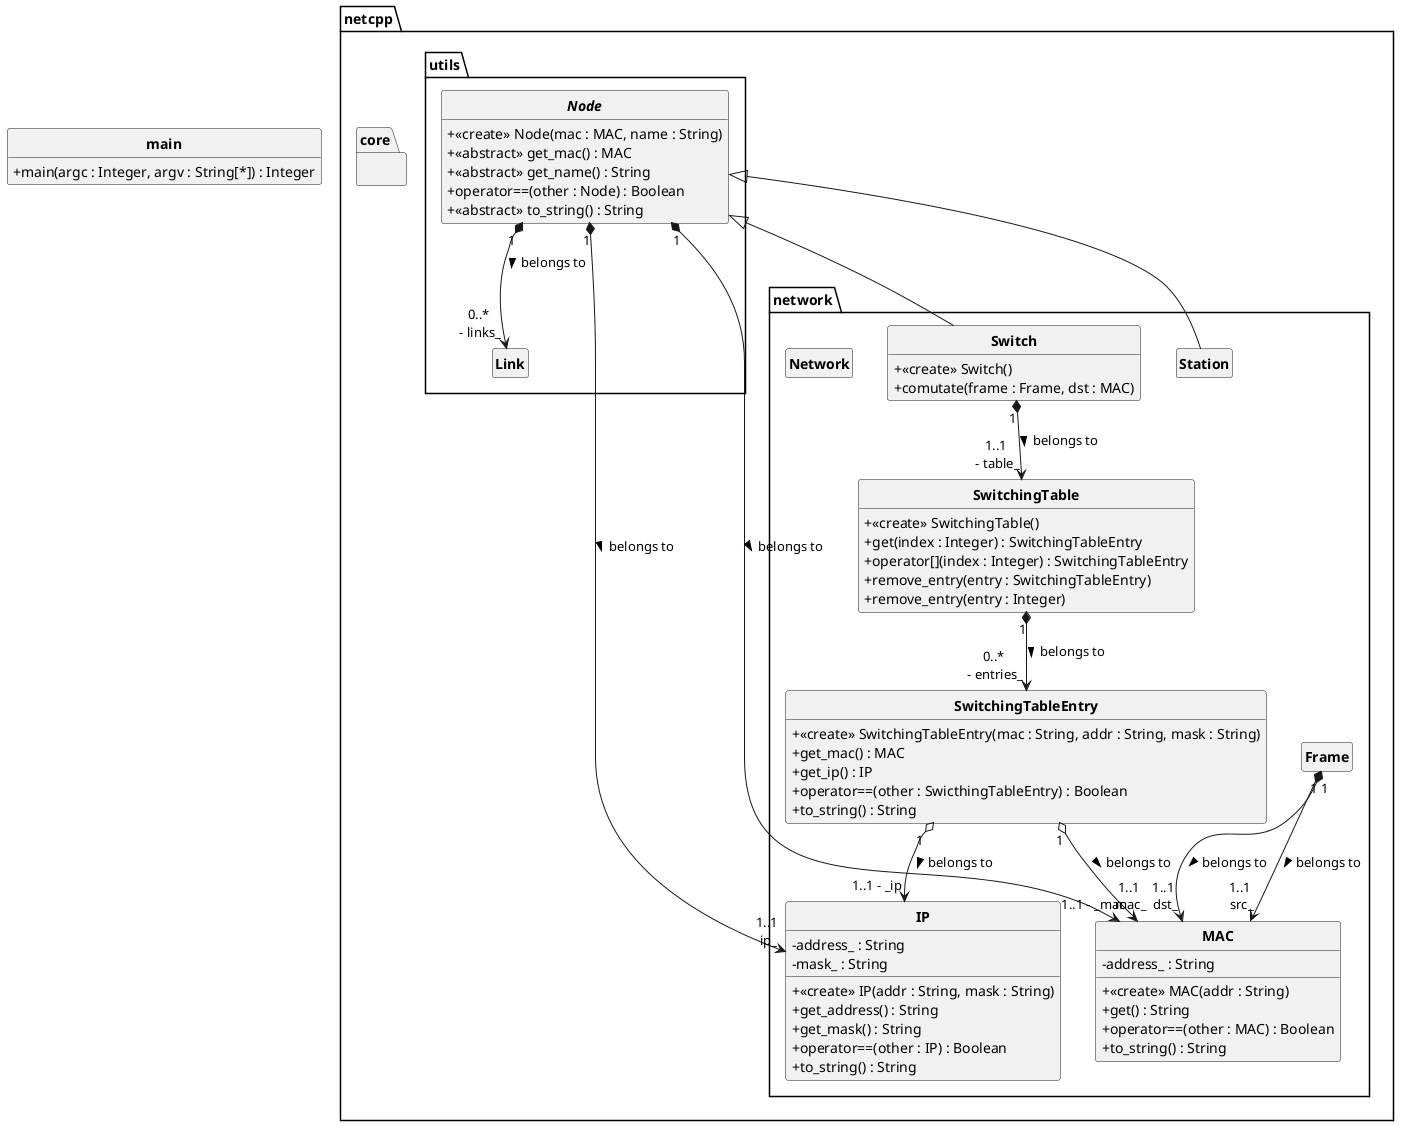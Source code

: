 @startuml

skinparam classAttributeIconSize 0
skinparam classFontStyle Bold
skinparam style strictuml
hide empty members

class main
{
    + main(argc : Integer, argv : String[*]) : Integer
}

package netcpp
{


    package core
    {

    }

    package network
    {
        class IP
        {
            - address_ : String
            - mask_ : String

            + <<create>> IP(addr : String, mask : String)
            + get_address() : String
            + get_mask() : String
            + operator==(other : IP) : Boolean
            + to_string() : String
        }

        class MAC
        {
            - address_ : String

            + <<create>> MAC(addr : String)
            + get() : String
            + operator==(other : MAC) : Boolean
            ' + operator<<() TODO : idk ?
            + to_string() : String
        }

        class Switch extends netcpp.utils.Node
        {
            + <<create>> Switch()
            + comutate(frame : Frame, dst : MAC)
        }

        class Station extends netcpp.utils.Node
        {

        }

        class Frame
        {

        }

        class Network
        {

        }

        class SwitchingTable
        {
            + <<create>> SwitchingTable()
            + get(index : Integer) : SwitchingTableEntry
            + operator[](index : Integer) : SwitchingTableEntry
            + remove_entry(entry : SwitchingTableEntry)
            + remove_entry(entry : Integer)
        }

        class SwitchingTableEntry
        {
            + <<create>> SwitchingTableEntry(mac : String, addr : String, mask : String)
            + get_mac() : MAC
            + get_ip() : IP
            + operator==(other : SwicthingTableEntry) : Boolean
            + to_string() : String
        }
    }

    package utils
    {
        class Link
        {

        }

        abstract class Node
        {
            + <<create>> Node(mac : MAC, name : String)
            + <<abstract>> get_mac() : MAC
            + <<abstract>> get_name() : String
            + operator==(other : Node) : Boolean
            + <<abstract>> to_string() : String
        }
    }

}

' Uses


' IP & MAC links
Frame "1" *--> "1..1\n src_" MAC: belongs to >
Frame "1" *--> "1..1\n dst_" MAC: belongs to >

Node "1" *--> "1..1\n ip_" IP: belongs to >
Node "1" *--> "1..1\n mac_" MAC: belongs to >

' Switch compositions
Switch "1" *--> "1..1\n - table_" SwitchingTable: belongs to >
SwitchingTable "1" *--> "0..*\n - entries_" SwitchingTableEntry: belongs to >

' Switching table entries compositions
SwitchingTableEntry "1" o--> "1..1 - _mac" MAC: belongs to >
SwitchingTableEntry "1" o--> "1..1 - _ip" IP: belongs to >

' Node link with Link
Node "1" *--> "0..*\n - links_" Link: belongs to >

@enduml
